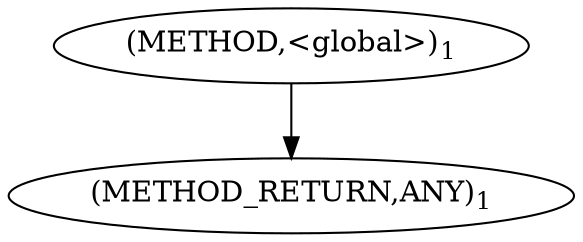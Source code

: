 digraph "&lt;global&gt;" {  
"11" [label = <(METHOD,&lt;global&gt;)<SUB>1</SUB>> ]
"38" [label = <(METHOD_RETURN,ANY)<SUB>1</SUB>> ]
  "11" -> "38" 
}
